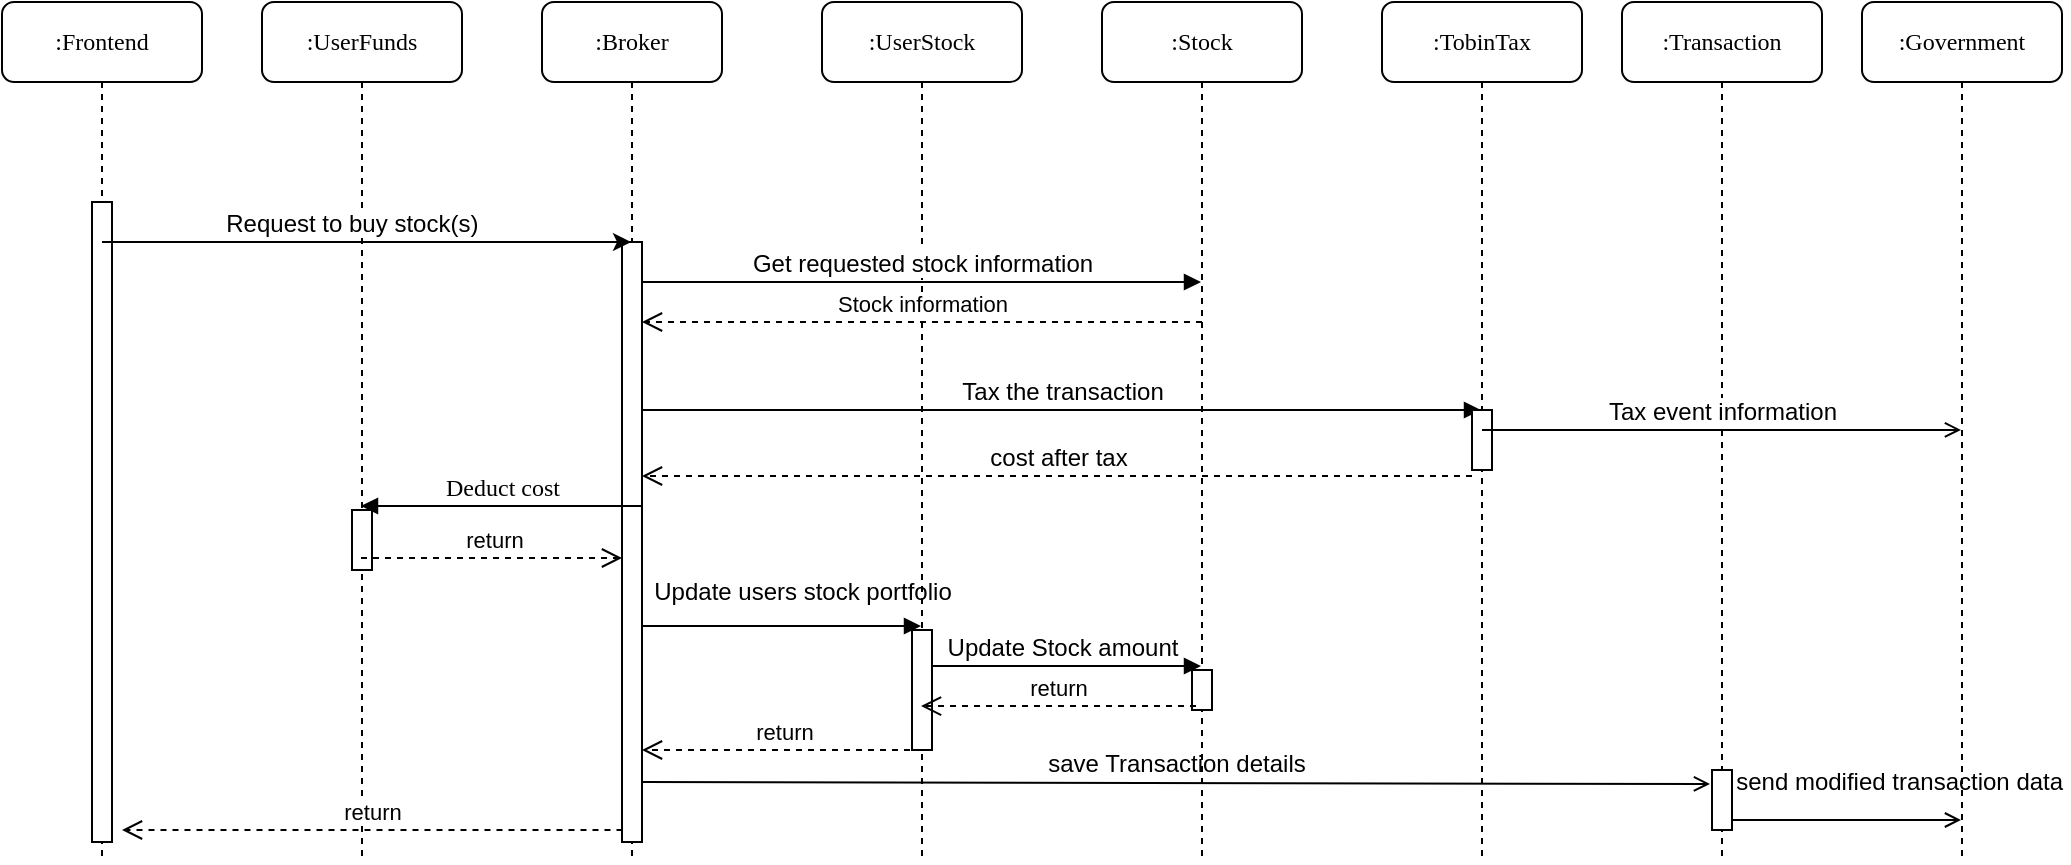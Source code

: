 <mxfile version="13.0.5" type="device"><diagram name="Page-1" id="13e1069c-82ec-6db2-03f1-153e76fe0fe0"><mxGraphModel dx="2062" dy="1073" grid="1" gridSize="10" guides="1" tooltips="1" connect="1" arrows="1" fold="1" page="1" pageScale="1" pageWidth="1100" pageHeight="850" background="#ffffff" math="0" shadow="0"><root><mxCell id="0"/><mxCell id="1" parent="0"/><mxCell id="7baba1c4bc27f4b0-3" value=":UserFunds" style="shape=umlLifeline;perimeter=lifelinePerimeter;whiteSpace=wrap;html=1;container=1;collapsible=0;recursiveResize=0;outlineConnect=0;rounded=1;shadow=0;comic=0;labelBackgroundColor=none;strokeWidth=1;fontFamily=Verdana;fontSize=12;align=center;" parent="1" vertex="1"><mxGeometry x="130" y="80" width="100" height="430" as="geometry"/></mxCell><mxCell id="7baba1c4bc27f4b0-13" value="" style="html=1;points=[];perimeter=orthogonalPerimeter;rounded=0;shadow=0;comic=0;labelBackgroundColor=none;strokeWidth=1;fontFamily=Verdana;fontSize=12;align=center;" parent="7baba1c4bc27f4b0-3" vertex="1"><mxGeometry x="45" y="254" width="10" height="30" as="geometry"/></mxCell><mxCell id="7baba1c4bc27f4b0-4" value=":Broker" style="shape=umlLifeline;perimeter=lifelinePerimeter;whiteSpace=wrap;html=1;container=1;collapsible=0;recursiveResize=0;outlineConnect=0;rounded=1;shadow=0;comic=0;labelBackgroundColor=none;strokeWidth=1;fontFamily=Verdana;fontSize=12;align=center;" parent="1" vertex="1"><mxGeometry x="270" y="80" width="90" height="430" as="geometry"/></mxCell><mxCell id="2yPHzwnqSVw85HKxZKl2-9" value="&lt;font style=&quot;font-size: 12px&quot;&gt;Tax the transaction&lt;/font&gt;" style="html=1;verticalAlign=bottom;startArrow=none;startFill=0;endArrow=block;startSize=8;" parent="7baba1c4bc27f4b0-4" edge="1"><mxGeometry width="60" relative="1" as="geometry"><mxPoint x="50" y="204" as="sourcePoint"/><mxPoint x="469.5" y="204" as="targetPoint"/></mxGeometry></mxCell><mxCell id="2yPHzwnqSVw85HKxZKl2-10" value="&lt;font style=&quot;font-size: 12px&quot;&gt;cost after tax&lt;/font&gt;" style="html=1;verticalAlign=bottom;endArrow=open;dashed=1;endSize=8;" parent="7baba1c4bc27f4b0-4" edge="1"><mxGeometry relative="1" as="geometry"><mxPoint x="465" y="237" as="sourcePoint"/><mxPoint x="50" y="237" as="targetPoint"/></mxGeometry></mxCell><mxCell id="2yPHzwnqSVw85HKxZKl2-12" value="&lt;font style=&quot;font-size: 12px&quot;&gt;Update users stock portfolio&lt;/font&gt;" style="html=1;verticalAlign=bottom;startArrow=none;startFill=0;endArrow=block;startSize=8;" parent="7baba1c4bc27f4b0-4" edge="1"><mxGeometry x="0.147" y="8" width="60" relative="1" as="geometry"><mxPoint x="50" y="312" as="sourcePoint"/><mxPoint x="189.5" y="312" as="targetPoint"/><Array as="points"><mxPoint x="130" y="312"/></Array><mxPoint as="offset"/></mxGeometry></mxCell><mxCell id="2yPHzwnqSVw85HKxZKl2-17" value="" style="html=1;points=[];perimeter=orthogonalPerimeter;rounded=0;shadow=0;comic=0;labelBackgroundColor=none;strokeWidth=1;fontFamily=Verdana;fontSize=12;align=center;" parent="7baba1c4bc27f4b0-4" vertex="1"><mxGeometry x="40" y="120" width="10" height="300" as="geometry"/></mxCell><mxCell id="7baba1c4bc27f4b0-25" value="" style="html=1;points=[];perimeter=orthogonalPerimeter;rounded=0;shadow=0;comic=0;labelBackgroundColor=none;strokeColor=#000000;strokeWidth=1;fillColor=#FFFFFF;fontFamily=Verdana;fontSize=12;fontColor=#000000;align=center;" parent="7baba1c4bc27f4b0-4" vertex="1"><mxGeometry x="465" y="204" width="10" height="20" as="geometry"/></mxCell><mxCell id="2yPHzwnqSVw85HKxZKl2-21" value="&lt;font style=&quot;font-size: 12px&quot;&gt;save Transaction details&lt;/font&gt;" style="html=1;verticalAlign=bottom;endArrow=open;endFill=0;entryX=-0.1;entryY=0.233;entryDx=0;entryDy=0;entryPerimeter=0;" parent="7baba1c4bc27f4b0-4" target="2yPHzwnqSVw85HKxZKl2-25" edge="1"><mxGeometry width="80" relative="1" as="geometry"><mxPoint x="50" y="390" as="sourcePoint"/><mxPoint x="589.5" y="390" as="targetPoint"/></mxGeometry></mxCell><mxCell id="7baba1c4bc27f4b0-5" value=":UserStock" style="shape=umlLifeline;perimeter=lifelinePerimeter;whiteSpace=wrap;html=1;container=1;collapsible=0;recursiveResize=0;outlineConnect=0;rounded=1;shadow=0;comic=0;labelBackgroundColor=none;strokeWidth=1;fontFamily=Verdana;fontSize=12;align=center;" parent="1" vertex="1"><mxGeometry x="410" y="80" width="100" height="430" as="geometry"/></mxCell><mxCell id="2yPHzwnqSVw85HKxZKl2-14" value="&lt;font style=&quot;font-size: 12px&quot;&gt;Update Stock amount&lt;/font&gt;" style="html=1;verticalAlign=bottom;endArrow=block;" parent="7baba1c4bc27f4b0-5" edge="1"><mxGeometry x="0.004" width="80" relative="1" as="geometry"><mxPoint x="50" y="332" as="sourcePoint"/><mxPoint x="189.5" y="332" as="targetPoint"/><mxPoint as="offset"/></mxGeometry></mxCell><mxCell id="2yPHzwnqSVw85HKxZKl2-23" value="" style="html=1;points=[];perimeter=orthogonalPerimeter;rounded=0;shadow=0;comic=0;labelBackgroundColor=none;strokeWidth=1;fontFamily=Verdana;fontSize=12;align=center;" parent="7baba1c4bc27f4b0-5" vertex="1"><mxGeometry x="45" y="314" width="10" height="60" as="geometry"/></mxCell><mxCell id="7baba1c4bc27f4b0-6" value=":Stock" style="shape=umlLifeline;perimeter=lifelinePerimeter;whiteSpace=wrap;html=1;container=1;collapsible=0;recursiveResize=0;outlineConnect=0;rounded=1;shadow=0;comic=0;labelBackgroundColor=none;strokeWidth=1;fontFamily=Verdana;fontSize=12;align=center;" parent="1" vertex="1"><mxGeometry x="550" y="80" width="100" height="430" as="geometry"/></mxCell><mxCell id="2yPHzwnqSVw85HKxZKl2-24" value="" style="html=1;points=[];perimeter=orthogonalPerimeter;rounded=0;shadow=0;comic=0;labelBackgroundColor=none;strokeWidth=1;fontFamily=Verdana;fontSize=12;align=center;" parent="7baba1c4bc27f4b0-6" vertex="1"><mxGeometry x="45" y="334" width="10" height="20" as="geometry"/></mxCell><mxCell id="7baba1c4bc27f4b0-7" value=":TobinTax" style="shape=umlLifeline;perimeter=lifelinePerimeter;whiteSpace=wrap;html=1;container=1;collapsible=0;recursiveResize=0;outlineConnect=0;rounded=1;shadow=0;comic=0;labelBackgroundColor=none;strokeWidth=1;fontFamily=Verdana;fontSize=12;align=center;" parent="1" vertex="1"><mxGeometry x="690" y="80" width="100" height="430" as="geometry"/></mxCell><mxCell id="2yPHzwnqSVw85HKxZKl2-26" value="" style="html=1;points=[];perimeter=orthogonalPerimeter;rounded=0;shadow=0;comic=0;labelBackgroundColor=none;strokeWidth=1;fontFamily=Verdana;fontSize=12;align=center;" parent="7baba1c4bc27f4b0-7" vertex="1"><mxGeometry x="45" y="204" width="10" height="30" as="geometry"/></mxCell><mxCell id="7baba1c4bc27f4b0-8" value=":Frontend" style="shape=umlLifeline;perimeter=lifelinePerimeter;whiteSpace=wrap;html=1;container=1;collapsible=0;recursiveResize=0;outlineConnect=0;rounded=1;shadow=0;comic=0;labelBackgroundColor=none;strokeWidth=1;fontFamily=Verdana;fontSize=12;align=center;" parent="1" vertex="1"><mxGeometry y="80" width="100" height="430" as="geometry"/></mxCell><mxCell id="7baba1c4bc27f4b0-9" value="" style="html=1;points=[];perimeter=orthogonalPerimeter;rounded=0;shadow=0;comic=0;labelBackgroundColor=none;strokeWidth=1;fontFamily=Verdana;fontSize=12;align=center;" parent="7baba1c4bc27f4b0-8" vertex="1"><mxGeometry x="45" y="100" width="10" height="320" as="geometry"/></mxCell><mxCell id="2yPHzwnqSVw85HKxZKl2-8" value="&lt;font style=&quot;font-size: 12px&quot;&gt;&amp;nbsp; Request to buy stock(s)&amp;nbsp;&lt;/font&gt;" style="html=1;verticalAlign=bottom;startArrow=none;startFill=0;endArrow=classic;startSize=8;endFill=1;rounded=0;" parent="7baba1c4bc27f4b0-8" target="7baba1c4bc27f4b0-4" edge="1"><mxGeometry x="-0.075" width="60" relative="1" as="geometry"><mxPoint x="50" y="120" as="sourcePoint"/><mxPoint x="120" y="120" as="targetPoint"/><mxPoint as="offset"/></mxGeometry></mxCell><mxCell id="7baba1c4bc27f4b0-26" value="Deduct cost" style="html=1;verticalAlign=bottom;endArrow=block;labelBackgroundColor=none;fontFamily=Verdana;fontSize=12;" parent="1" edge="1"><mxGeometry relative="1" as="geometry"><mxPoint x="319.5" y="332" as="sourcePoint"/><mxPoint x="179.5" y="332" as="targetPoint"/><Array as="points"><mxPoint x="290" y="332"/><mxPoint x="250" y="332"/></Array></mxGeometry></mxCell><mxCell id="2yPHzwnqSVw85HKxZKl2-2" value=":Transaction" style="shape=umlLifeline;perimeter=lifelinePerimeter;whiteSpace=wrap;html=1;container=1;collapsible=0;recursiveResize=0;outlineConnect=0;rounded=1;shadow=0;comic=0;labelBackgroundColor=none;strokeWidth=1;fontFamily=Verdana;fontSize=12;align=center;" parent="1" vertex="1"><mxGeometry x="810" y="80" width="100" height="430" as="geometry"/></mxCell><mxCell id="2yPHzwnqSVw85HKxZKl2-25" value="" style="html=1;points=[];perimeter=orthogonalPerimeter;rounded=0;shadow=0;comic=0;labelBackgroundColor=none;strokeWidth=1;fontFamily=Verdana;fontSize=12;align=center;" parent="2yPHzwnqSVw85HKxZKl2-2" vertex="1"><mxGeometry x="45" y="384" width="10" height="30" as="geometry"/></mxCell><mxCell id="2yPHzwnqSVw85HKxZKl2-28" value="&lt;font style=&quot;font-size: 12px&quot;&gt;send modified transaction data&amp;nbsp;&lt;/font&gt;" style="html=1;verticalAlign=bottom;endArrow=open;endFill=0;" parent="2yPHzwnqSVw85HKxZKl2-2" source="2yPHzwnqSVw85HKxZKl2-25" edge="1"><mxGeometry x="0.485" y="10" width="80" relative="1" as="geometry"><mxPoint x="60" y="409" as="sourcePoint"/><mxPoint x="169.5" y="409" as="targetPoint"/><Array as="points"><mxPoint x="130" y="409"/></Array><mxPoint as="offset"/></mxGeometry></mxCell><mxCell id="2yPHzwnqSVw85HKxZKl2-3" value=":Government" style="shape=umlLifeline;perimeter=lifelinePerimeter;whiteSpace=wrap;html=1;container=1;collapsible=0;recursiveResize=0;outlineConnect=0;rounded=1;shadow=0;comic=0;labelBackgroundColor=none;strokeWidth=1;fontFamily=Verdana;fontSize=12;align=center;" parent="1" vertex="1"><mxGeometry x="930" y="80" width="100" height="430" as="geometry"/></mxCell><mxCell id="2yPHzwnqSVw85HKxZKl2-11" value="return" style="html=1;verticalAlign=bottom;endArrow=open;dashed=1;endSize=8;" parent="1" edge="1"><mxGeometry x="0.007" relative="1" as="geometry"><mxPoint x="179.5" y="358" as="sourcePoint"/><mxPoint x="310" y="358" as="targetPoint"/><Array as="points"><mxPoint x="250" y="358"/></Array><mxPoint x="1" as="offset"/></mxGeometry></mxCell><mxCell id="2yPHzwnqSVw85HKxZKl2-15" value="return" style="html=1;verticalAlign=bottom;endArrow=open;dashed=1;endSize=8;exitX=0.47;exitY=0.488;exitDx=0;exitDy=0;exitPerimeter=0;" parent="1" edge="1"><mxGeometry relative="1" as="geometry"><mxPoint x="597" y="432.04" as="sourcePoint"/><mxPoint x="459.5" y="432.04" as="targetPoint"/></mxGeometry></mxCell><mxCell id="2yPHzwnqSVw85HKxZKl2-16" value="return" style="html=1;verticalAlign=bottom;endArrow=open;dashed=1;endSize=8;" parent="1" edge="1"><mxGeometry x="-0.004" relative="1" as="geometry"><mxPoint x="460" y="454" as="sourcePoint"/><mxPoint x="320" y="454" as="targetPoint"/><mxPoint as="offset"/></mxGeometry></mxCell><mxCell id="2yPHzwnqSVw85HKxZKl2-22" value="return" style="html=1;verticalAlign=bottom;endArrow=open;dashed=1;endSize=8;" parent="1" edge="1"><mxGeometry relative="1" as="geometry"><mxPoint x="310.25" y="494" as="sourcePoint"/><mxPoint x="60" y="494" as="targetPoint"/></mxGeometry></mxCell><mxCell id="2yPHzwnqSVw85HKxZKl2-27" value="&lt;font style=&quot;font-size: 12px&quot;&gt;Tax event information&lt;/font&gt;" style="html=1;verticalAlign=bottom;endArrow=open;endFill=0;exitX=0.5;exitY=0.333;exitDx=0;exitDy=0;exitPerimeter=0;" parent="1" source="2yPHzwnqSVw85HKxZKl2-26" edge="1"><mxGeometry width="80" relative="1" as="geometry"><mxPoint x="750" y="294" as="sourcePoint"/><mxPoint x="979.5" y="293.99" as="targetPoint"/></mxGeometry></mxCell><mxCell id="XxINTKfnowQdk3L0egXt-1" value="&lt;font style=&quot;font-size: 12px&quot;&gt;Get requested stock information&lt;/font&gt;" style="html=1;verticalAlign=bottom;endArrow=block;" edge="1" parent="1"><mxGeometry width="80" relative="1" as="geometry"><mxPoint x="320" y="220" as="sourcePoint"/><mxPoint x="599.5" y="220" as="targetPoint"/></mxGeometry></mxCell><mxCell id="XxINTKfnowQdk3L0egXt-2" value="Stock information" style="html=1;verticalAlign=bottom;endArrow=open;dashed=1;endSize=8;" edge="1" parent="1"><mxGeometry relative="1" as="geometry"><mxPoint x="600" y="240" as="sourcePoint"/><mxPoint x="320" y="240" as="targetPoint"/></mxGeometry></mxCell></root></mxGraphModel></diagram></mxfile>